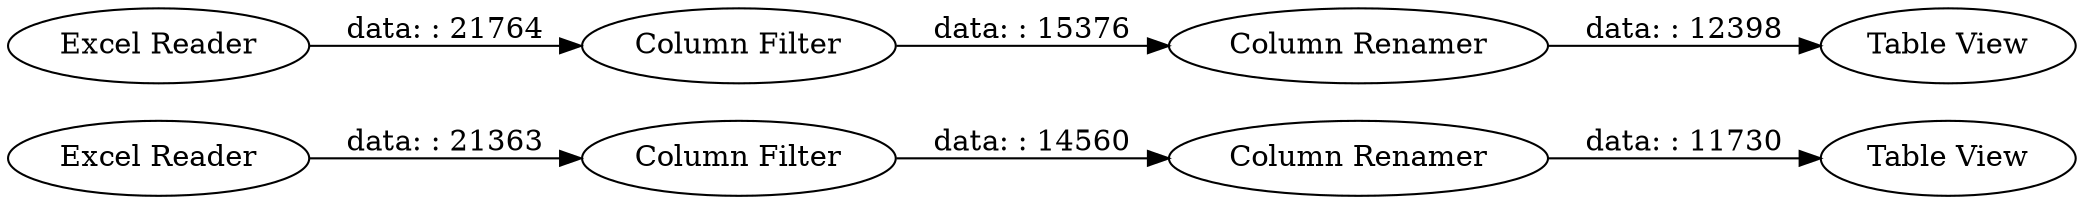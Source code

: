 digraph {
	"-722289331856434907_6" [label="Column Filter"]
	"-722289331856434907_1" [label="Excel Reader"]
	"-722289331856434907_4" [label="Excel Reader"]
	"-722289331856434907_9" [label="Table View"]
	"-722289331856434907_7" [label="Column Renamer"]
	"-722289331856434907_5" [label="Column Filter"]
	"-722289331856434907_10" [label="Table View"]
	"-722289331856434907_8" [label="Column Renamer"]
	"-722289331856434907_8" -> "-722289331856434907_10" [label="data: : 11730"]
	"-722289331856434907_4" -> "-722289331856434907_6" [label="data: : 21363"]
	"-722289331856434907_6" -> "-722289331856434907_8" [label="data: : 14560"]
	"-722289331856434907_1" -> "-722289331856434907_5" [label="data: : 21764"]
	"-722289331856434907_5" -> "-722289331856434907_7" [label="data: : 15376"]
	"-722289331856434907_7" -> "-722289331856434907_9" [label="data: : 12398"]
	rankdir=LR
}

